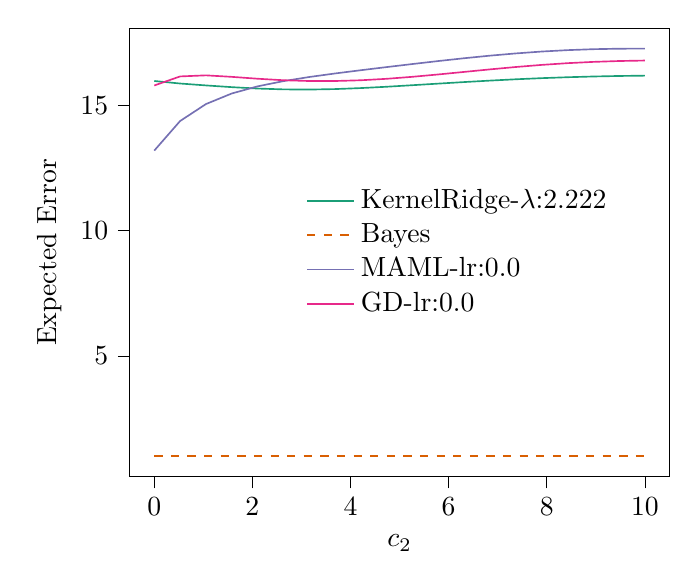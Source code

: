 % This file was created with tikzplotlib v0.10.1.
\begin{tikzpicture}

\definecolor{chocolate217952}{RGB}{217,95,2}
\definecolor{darkcyan27158119}{RGB}{27,158,119}
\definecolor{darkgray176}{RGB}{176,176,176}
\definecolor{deeppink23141138}{RGB}{231,41,138}
\definecolor{lightslategray117112179}{RGB}{117,112,179}

\begin{axis}[
legend cell align={left},
legend style={fill opacity=0.8, draw opacity=1, text opacity=1, at={(0.91,0.5)}, anchor=east, draw=none},
tick align=outside,
tick pos=left,
x grid style={darkgray176},
xlabel={\(\displaystyle c_{2}\)},
xmin=-0.499, xmax=10.5,
xtick style={color=black},
y grid style={darkgray176},
ylabel={Expected Error},
ymin=0.189, ymax=18.083,
ytick style={color=black}
]
\addplot [semithick, darkcyan27158119]
table {%
0.001 15.977
0.527 15.876
1.054 15.8
1.58 15.731
2.106 15.675
2.632 15.642
3.159 15.635
3.685 15.654
4.211 15.694
4.737 15.747
5.264 15.809
5.79 15.872
6.316 15.934
6.842 15.992
7.369 16.045
7.895 16.09
8.421 16.127
8.947 16.156
9.474 16.177
10 16.19
};
\addlegendentry{KernelRidge-$\lambda$:2.222}
\addplot [semithick, chocolate217952, dashed]
table {%
0.001 1.002
0.527 1.002
1.054 1.002
1.58 1.002
2.106 1.002
2.632 1.002
3.159 1.002
3.685 1.002
4.211 1.002
4.737 1.002
5.264 1.002
5.79 1.002
6.316 1.002
6.842 1.002
7.369 1.002
7.895 1.002
8.421 1.002
8.947 1.002
9.474 1.002
10 1.002
};
\addlegendentry{Bayes}
\addplot [semithick, lightslategray117112179]
table {%
0.001 13.199
0.527 14.379
1.054 15.056
1.58 15.478
2.106 15.763
2.632 15.971
3.159 16.136
3.685 16.277
4.211 16.407
4.737 16.532
5.264 16.654
5.79 16.773
6.316 16.885
6.842 16.988
7.369 17.077
7.895 17.152
8.421 17.208
8.947 17.246
9.474 17.266
10 17.269
};
\addlegendentry{MAML-lr:0.0}
\addplot [semithick, deeppink23141138]
table {%
0.001 15.798
0.527 16.159
1.054 16.202
1.58 16.142
2.106 16.067
2.632 16.007
3.159 15.976
3.685 15.976
4.211 16.006
4.737 16.064
5.264 16.144
5.79 16.238
6.316 16.339
6.842 16.44
7.369 16.535
7.895 16.619
8.421 16.688
8.947 16.739
9.474 16.774
10 16.793
};
\addlegendentry{GD-lr:0.0}
\end{axis}

\end{tikzpicture}
